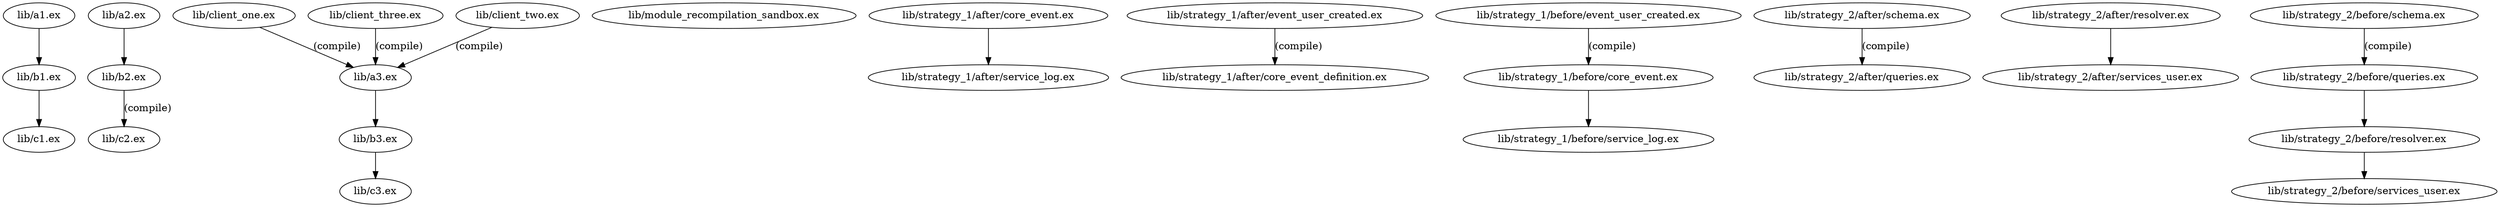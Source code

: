 digraph "xref graph" {
  "lib/a1.ex"
  "lib/a1.ex" -> "lib/b1.ex"
  "lib/b1.ex" -> "lib/c1.ex"
  "lib/a2.ex"
  "lib/a2.ex" -> "lib/b2.ex"
  "lib/b2.ex" -> "lib/c2.ex" [label="(compile)"]
  "lib/a3.ex"
  "lib/a3.ex" -> "lib/b3.ex"
  "lib/b3.ex" -> "lib/c3.ex"
  "lib/b1.ex"
  "lib/b2.ex"
  "lib/b3.ex"
  "lib/c1.ex"
  "lib/c2.ex"
  "lib/c3.ex"
  "lib/client_one.ex"
  "lib/client_one.ex" -> "lib/a3.ex" [label="(compile)"]
  "lib/client_three.ex"
  "lib/client_three.ex" -> "lib/a3.ex" [label="(compile)"]
  "lib/client_two.ex"
  "lib/client_two.ex" -> "lib/a3.ex" [label="(compile)"]
  "lib/module_recompilation_sandbox.ex"
  "lib/strategy_1/after/core_event.ex"
  "lib/strategy_1/after/core_event.ex" -> "lib/strategy_1/after/service_log.ex"
  "lib/strategy_1/after/core_event_definition.ex"
  "lib/strategy_1/after/event_user_created.ex"
  "lib/strategy_1/after/event_user_created.ex" -> "lib/strategy_1/after/core_event_definition.ex" [label="(compile)"]
  "lib/strategy_1/after/service_log.ex"
  "lib/strategy_1/before/core_event.ex"
  "lib/strategy_1/before/core_event.ex" -> "lib/strategy_1/before/service_log.ex"
  "lib/strategy_1/before/event_user_created.ex"
  "lib/strategy_1/before/event_user_created.ex" -> "lib/strategy_1/before/core_event.ex" [label="(compile)"]
  "lib/strategy_1/before/service_log.ex"
  "lib/strategy_2/after/queries.ex"
  "lib/strategy_2/after/resolver.ex"
  "lib/strategy_2/after/resolver.ex" -> "lib/strategy_2/after/services_user.ex"
  "lib/strategy_2/after/schema.ex"
  "lib/strategy_2/after/schema.ex" -> "lib/strategy_2/after/queries.ex" [label="(compile)"]
  "lib/strategy_2/after/services_user.ex"
  "lib/strategy_2/before/queries.ex"
  "lib/strategy_2/before/queries.ex" -> "lib/strategy_2/before/resolver.ex"
  "lib/strategy_2/before/resolver.ex" -> "lib/strategy_2/before/services_user.ex"
  "lib/strategy_2/before/resolver.ex"
  "lib/strategy_2/before/schema.ex"
  "lib/strategy_2/before/schema.ex" -> "lib/strategy_2/before/queries.ex" [label="(compile)"]
  "lib/strategy_2/before/services_user.ex"
}
